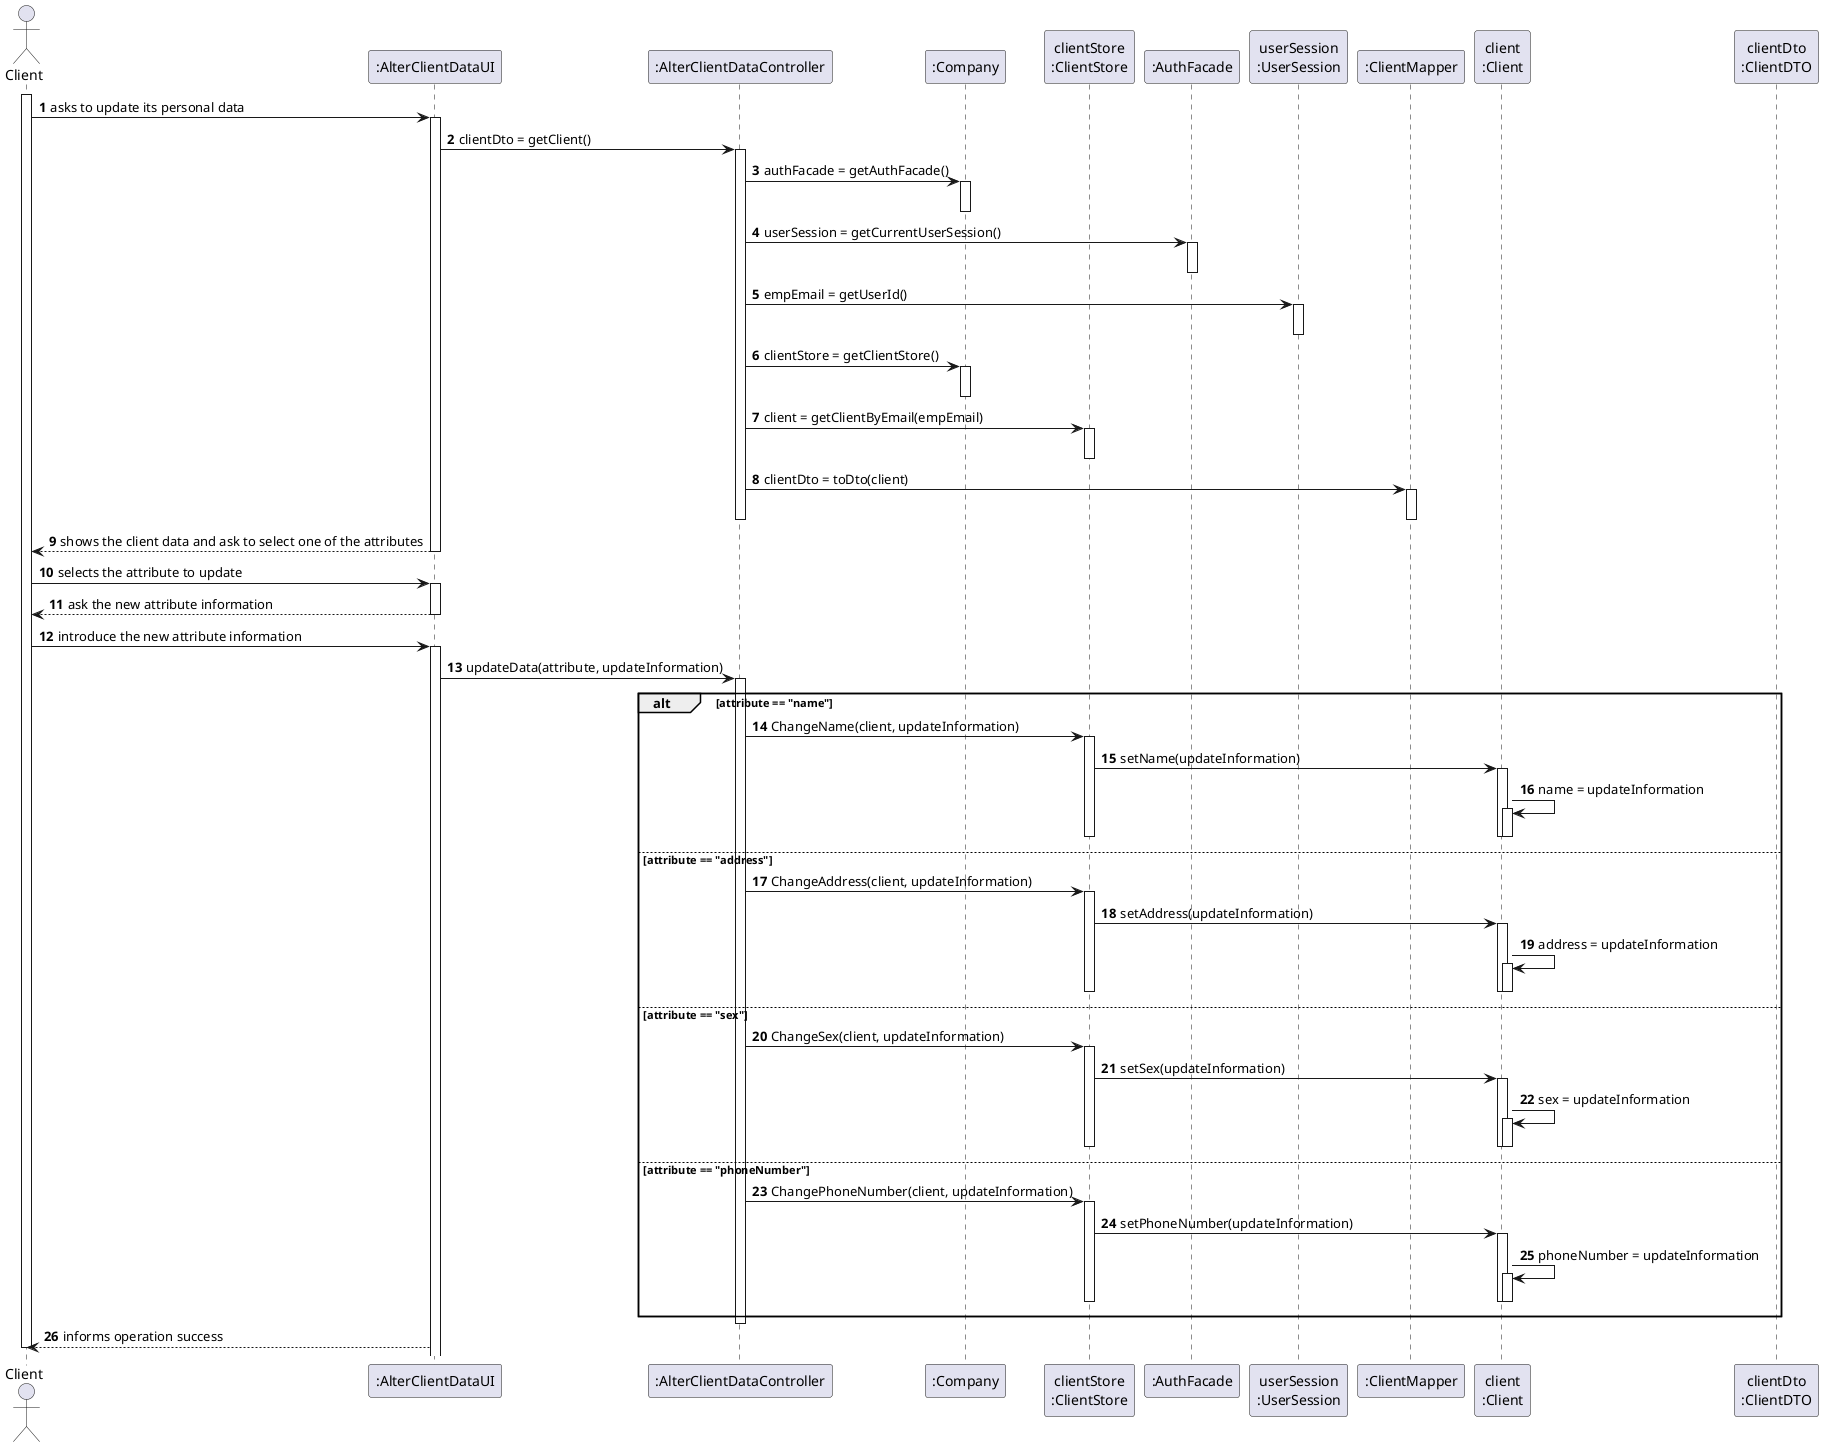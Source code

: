 @startuml
actor "Client" as C
participant ":AlterClientDataUI" as Interface
participant ":AlterClientDataController" as Controller
participant ":Company" as Company
participant "clientStore\n:ClientStore" as cStore
participant ":AuthFacade" as authFacade
participant "userSession\n:UserSession" as us
participant ":ClientMapper" as cMapper
participant "client\n:Client" as cl
participant "clientDto\n:ClientDTO"

autonumber

activate C
C -> Interface: asks to update its personal data
activate Interface
Interface -> Controller: clientDto = getClient()
activate Controller
Controller -> Company: authFacade = getAuthFacade()
activate Company
deactivate Company
Controller -> authFacade: userSession = getCurrentUserSession()
activate authFacade
deactivate authFacade
Controller -> us: empEmail = getUserId()
activate us
deactivate us
Controller -> Company: clientStore = getClientStore()
activate Company
deactivate Company
Controller -> cStore: client = getClientByEmail(empEmail)
activate cStore
deactivate cStore
Controller -> cMapper: clientDto = toDto(client)
activate cMapper
deactivate cMapper
deactivate Controller
Interface --> C: shows the client data and ask to select one of the attributes
deactivate Interface
C -> Interface: selects the attribute to update
activate Interface
Interface --> C: ask the new attribute information
deactivate Interface
C -> Interface: introduce the new attribute information
activate Interface
Interface -> Controller: updateData(attribute, updateInformation)
activate Controller
alt attribute == "name"
    Controller -> cStore: ChangeName(client, updateInformation)
    activate cStore
    cStore -> cl: setName(updateInformation)
    activate cl
    cl -> cl: name = updateInformation
    activate cl
    deactivate cl
    deactivate cl
    deactivate cStore
else attribute == "address"
    Controller -> cStore: ChangeAddress(client, updateInformation)
    activate cStore
    cStore -> cl: setAddress(updateInformation)
    activate cl
    cl -> cl: address = updateInformation
    activate cl
    deactivate cl
    deactivate cl
    deactivate cStore
else attribute == "sex"
    Controller -> cStore: ChangeSex(client, updateInformation)
    activate cStore
    cStore -> cl: setSex(updateInformation)
    activate cl
    cl -> cl: sex = updateInformation
    activate cl
    deactivate cl
    deactivate cl
    deactivate cStore
else attribute == "phoneNumber"
    Controller -> cStore: ChangePhoneNumber(client, updateInformation)
    activate cStore
    cStore -> cl: setPhoneNumber(updateInformation)
    activate cl
    cl -> cl: phoneNumber = updateInformation
    activate cl
    deactivate cl
    deactivate cl
    deactivate cStore
end
deactivate Controller
Interface --> C: informs operation success
deactivate C

@enduml